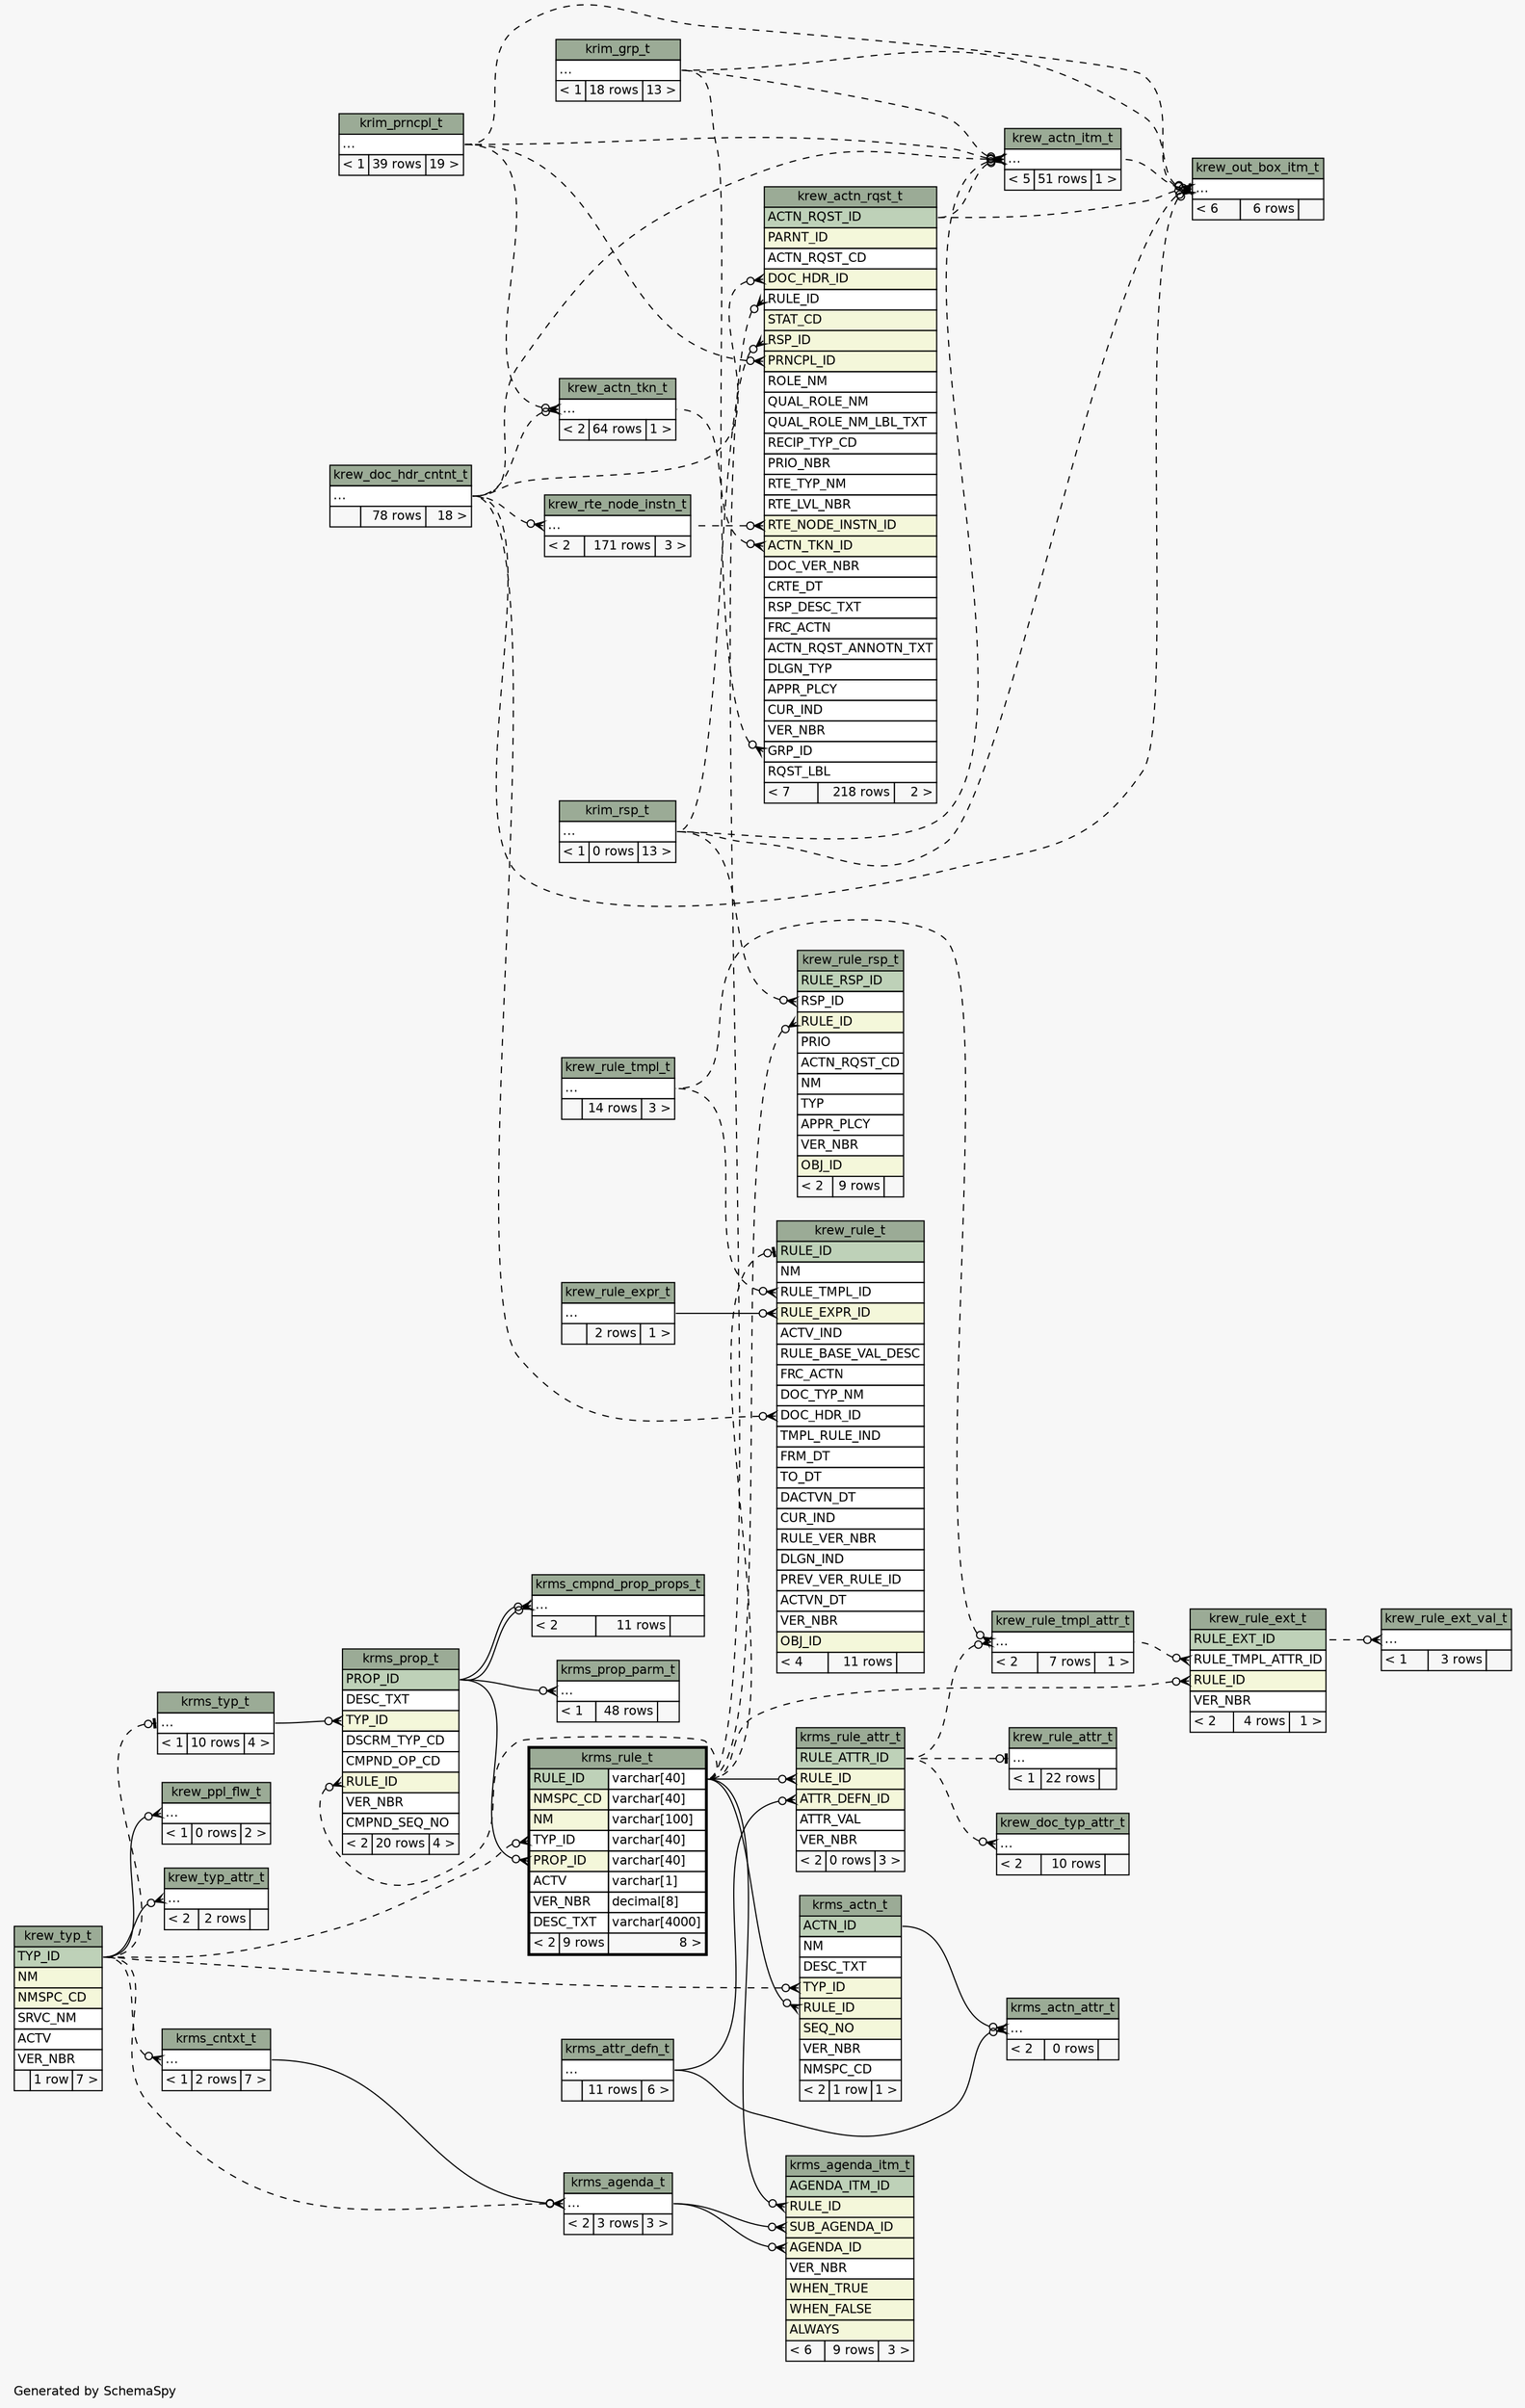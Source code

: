 // dot 2.28.0 on Mac OS X 10.7.2
// SchemaSpy rev 590
digraph "impliedTwoDegreesRelationshipsDiagram" {
  graph [
    rankdir="RL"
    bgcolor="#f7f7f7"
    label="\nGenerated by SchemaSpy"
    labeljust="l"
    nodesep="0.18"
    ranksep="0.46"
    fontname="Helvetica"
    fontsize="11"
  ];
  node [
    fontname="Helvetica"
    fontsize="11"
    shape="plaintext"
  ];
  edge [
    arrowsize="0.8"
  ];
  "krew_actn_itm_t":"elipses":w -> "krew_actn_rqst_t":"ACTN_RQST_ID":e [arrowhead=none dir=back arrowtail=crowodot style=dashed];
  "krew_actn_itm_t":"elipses":w -> "krew_doc_hdr_cntnt_t":"elipses":e [arrowhead=none dir=back arrowtail=crowodot style=dashed];
  "krew_actn_itm_t":"elipses":w -> "krim_grp_t":"elipses":e [arrowhead=none dir=back arrowtail=crowodot style=dashed];
  "krew_actn_itm_t":"elipses":w -> "krim_prncpl_t":"elipses":e [arrowhead=none dir=back arrowtail=crowodot style=dashed];
  "krew_actn_itm_t":"elipses":w -> "krim_rsp_t":"elipses":e [arrowhead=none dir=back arrowtail=crowodot style=dashed];
  "krew_actn_rqst_t":"ACTN_TKN_ID":w -> "krew_actn_tkn_t":"elipses":e [arrowhead=none dir=back arrowtail=crowodot style=dashed];
  "krew_actn_rqst_t":"DOC_HDR_ID":w -> "krew_doc_hdr_cntnt_t":"elipses":e [arrowhead=none dir=back arrowtail=crowodot style=dashed];
  "krew_actn_rqst_t":"GRP_ID":w -> "krim_grp_t":"elipses":e [arrowhead=none dir=back arrowtail=crowodot style=dashed];
  "krew_actn_rqst_t":"PRNCPL_ID":w -> "krim_prncpl_t":"elipses":e [arrowhead=none dir=back arrowtail=crowodot style=dashed];
  "krew_actn_rqst_t":"RSP_ID":w -> "krim_rsp_t":"elipses":e [arrowhead=none dir=back arrowtail=crowodot style=dashed];
  "krew_actn_rqst_t":"RTE_NODE_INSTN_ID":w -> "krew_rte_node_instn_t":"elipses":e [arrowhead=none dir=back arrowtail=crowodot style=dashed];
  "krew_actn_rqst_t":"RULE_ID":w -> "krms_rule_t":"RULE_ID.type":e [arrowhead=none dir=back arrowtail=crowodot style=dashed];
  "krew_actn_tkn_t":"elipses":w -> "krew_doc_hdr_cntnt_t":"elipses":e [arrowhead=none dir=back arrowtail=crowodot style=dashed];
  "krew_actn_tkn_t":"elipses":w -> "krim_prncpl_t":"elipses":e [arrowhead=none dir=back arrowtail=crowodot style=dashed];
  "krew_doc_typ_attr_t":"elipses":w -> "krms_rule_attr_t":"RULE_ATTR_ID":e [arrowhead=none dir=back arrowtail=crowodot style=dashed];
  "krew_out_box_itm_t":"elipses":w -> "krew_actn_itm_t":"elipses":e [arrowhead=none dir=back arrowtail=teeodot style=dashed];
  "krew_out_box_itm_t":"elipses":w -> "krew_actn_rqst_t":"ACTN_RQST_ID":e [arrowhead=none dir=back arrowtail=crowodot style=dashed];
  "krew_out_box_itm_t":"elipses":w -> "krew_doc_hdr_cntnt_t":"elipses":e [arrowhead=none dir=back arrowtail=crowodot style=dashed];
  "krew_out_box_itm_t":"elipses":w -> "krim_grp_t":"elipses":e [arrowhead=none dir=back arrowtail=crowodot style=dashed];
  "krew_out_box_itm_t":"elipses":w -> "krim_prncpl_t":"elipses":e [arrowhead=none dir=back arrowtail=crowodot style=dashed];
  "krew_out_box_itm_t":"elipses":w -> "krim_rsp_t":"elipses":e [arrowhead=none dir=back arrowtail=crowodot style=dashed];
  "krew_ppl_flw_t":"elipses":w -> "krew_typ_t":"TYP_ID":e [arrowhead=none dir=back arrowtail=crowodot];
  "krew_rte_node_instn_t":"elipses":w -> "krew_doc_hdr_cntnt_t":"elipses":e [arrowhead=none dir=back arrowtail=crowodot style=dashed];
  "krew_rule_attr_t":"elipses":w -> "krms_rule_attr_t":"RULE_ATTR_ID":e [arrowhead=none dir=back arrowtail=teeodot style=dashed];
  "krew_rule_ext_t":"RULE_ID":w -> "krms_rule_t":"RULE_ID.type":e [arrowhead=none dir=back arrowtail=crowodot style=dashed];
  "krew_rule_ext_t":"RULE_TMPL_ATTR_ID":w -> "krew_rule_tmpl_attr_t":"elipses":e [arrowhead=none dir=back arrowtail=crowodot style=dashed];
  "krew_rule_ext_val_t":"elipses":w -> "krew_rule_ext_t":"RULE_EXT_ID":e [arrowhead=none dir=back arrowtail=crowodot style=dashed];
  "krew_rule_rsp_t":"RSP_ID":w -> "krim_rsp_t":"elipses":e [arrowhead=none dir=back arrowtail=crowodot style=dashed];
  "krew_rule_rsp_t":"RULE_ID":w -> "krms_rule_t":"RULE_ID.type":e [arrowhead=none dir=back arrowtail=crowodot style=dashed];
  "krew_rule_t":"DOC_HDR_ID":w -> "krew_doc_hdr_cntnt_t":"elipses":e [arrowhead=none dir=back arrowtail=crowodot style=dashed];
  "krew_rule_t":"RULE_EXPR_ID":w -> "krew_rule_expr_t":"elipses":e [arrowhead=none dir=back arrowtail=crowodot];
  "krew_rule_t":"RULE_ID":w -> "krms_rule_t":"RULE_ID.type":e [arrowhead=none dir=back arrowtail=teeodot style=dashed];
  "krew_rule_t":"RULE_TMPL_ID":w -> "krew_rule_tmpl_t":"elipses":e [arrowhead=none dir=back arrowtail=crowodot style=dashed];
  "krew_rule_tmpl_attr_t":"elipses":w -> "krms_rule_attr_t":"RULE_ATTR_ID":e [arrowhead=none dir=back arrowtail=crowodot style=dashed];
  "krew_rule_tmpl_attr_t":"elipses":w -> "krew_rule_tmpl_t":"elipses":e [arrowhead=none dir=back arrowtail=crowodot style=dashed];
  "krew_typ_attr_t":"elipses":w -> "krew_typ_t":"TYP_ID":e [arrowhead=none dir=back arrowtail=crowodot];
  "krms_actn_attr_t":"elipses":w -> "krms_actn_t":"ACTN_ID":e [arrowhead=none dir=back arrowtail=crowodot];
  "krms_actn_attr_t":"elipses":w -> "krms_attr_defn_t":"elipses":e [arrowhead=none dir=back arrowtail=crowodot];
  "krms_actn_t":"RULE_ID":w -> "krms_rule_t":"RULE_ID.type":e [arrowhead=none dir=back arrowtail=crowodot];
  "krms_actn_t":"TYP_ID":w -> "krew_typ_t":"TYP_ID":e [arrowhead=none dir=back arrowtail=crowodot style=dashed];
  "krms_agenda_itm_t":"AGENDA_ID":w -> "krms_agenda_t":"elipses":e [arrowhead=none dir=back arrowtail=crowodot];
  "krms_agenda_itm_t":"RULE_ID":w -> "krms_rule_t":"RULE_ID.type":e [arrowhead=none dir=back arrowtail=crowodot];
  "krms_agenda_itm_t":"SUB_AGENDA_ID":w -> "krms_agenda_t":"elipses":e [arrowhead=none dir=back arrowtail=crowodot];
  "krms_agenda_t":"elipses":w -> "krms_cntxt_t":"elipses":e [arrowhead=none dir=back arrowtail=crowodot];
  "krms_agenda_t":"elipses":w -> "krew_typ_t":"TYP_ID":e [arrowhead=none dir=back arrowtail=crowodot style=dashed];
  "krms_cmpnd_prop_props_t":"elipses":w -> "krms_prop_t":"PROP_ID":e [arrowhead=none dir=back arrowtail=crowodot];
  "krms_cmpnd_prop_props_t":"elipses":w -> "krms_prop_t":"PROP_ID":e [arrowhead=none dir=back arrowtail=crowodot];
  "krms_cntxt_t":"elipses":w -> "krew_typ_t":"TYP_ID":e [arrowhead=none dir=back arrowtail=crowodot style=dashed];
  "krms_prop_parm_t":"elipses":w -> "krms_prop_t":"PROP_ID":e [arrowhead=none dir=back arrowtail=crowodot];
  "krms_prop_t":"RULE_ID":w -> "krms_rule_t":"RULE_ID.type":e [arrowhead=none dir=back arrowtail=crowodot style=dashed];
  "krms_prop_t":"TYP_ID":w -> "krms_typ_t":"elipses":e [arrowhead=none dir=back arrowtail=crowodot];
  "krms_rule_attr_t":"ATTR_DEFN_ID":w -> "krms_attr_defn_t":"elipses":e [arrowhead=none dir=back arrowtail=crowodot];
  "krms_rule_attr_t":"RULE_ID":w -> "krms_rule_t":"RULE_ID.type":e [arrowhead=none dir=back arrowtail=crowodot];
  "krms_rule_t":"PROP_ID":w -> "krms_prop_t":"PROP_ID":e [arrowhead=none dir=back arrowtail=crowodot];
  "krms_rule_t":"TYP_ID":w -> "krew_typ_t":"TYP_ID":e [arrowhead=none dir=back arrowtail=crowodot style=dashed];
  "krms_typ_t":"elipses":w -> "krew_typ_t":"TYP_ID":e [arrowhead=none dir=back arrowtail=teeodot style=dashed];
  "krew_actn_itm_t" [
    label=<
    <TABLE BORDER="0" CELLBORDER="1" CELLSPACING="0" BGCOLOR="#ffffff">
      <TR><TD COLSPAN="3" BGCOLOR="#9bab96" ALIGN="CENTER">krew_actn_itm_t</TD></TR>
      <TR><TD PORT="elipses" COLSPAN="3" ALIGN="LEFT">...</TD></TR>
      <TR><TD ALIGN="LEFT" BGCOLOR="#f7f7f7">&lt; 5</TD><TD ALIGN="RIGHT" BGCOLOR="#f7f7f7">51 rows</TD><TD ALIGN="RIGHT" BGCOLOR="#f7f7f7">1 &gt;</TD></TR>
    </TABLE>>
    URL="krew_actn_itm_t.html"
    tooltip="krew_actn_itm_t"
  ];
  "krew_actn_rqst_t" [
    label=<
    <TABLE BORDER="0" CELLBORDER="1" CELLSPACING="0" BGCOLOR="#ffffff">
      <TR><TD COLSPAN="3" BGCOLOR="#9bab96" ALIGN="CENTER">krew_actn_rqst_t</TD></TR>
      <TR><TD PORT="ACTN_RQST_ID" COLSPAN="3" BGCOLOR="#bed1b8" ALIGN="LEFT">ACTN_RQST_ID</TD></TR>
      <TR><TD PORT="PARNT_ID" COLSPAN="3" BGCOLOR="#f4f7da" ALIGN="LEFT">PARNT_ID</TD></TR>
      <TR><TD PORT="ACTN_RQST_CD" COLSPAN="3" ALIGN="LEFT">ACTN_RQST_CD</TD></TR>
      <TR><TD PORT="DOC_HDR_ID" COLSPAN="3" BGCOLOR="#f4f7da" ALIGN="LEFT">DOC_HDR_ID</TD></TR>
      <TR><TD PORT="RULE_ID" COLSPAN="3" ALIGN="LEFT">RULE_ID</TD></TR>
      <TR><TD PORT="STAT_CD" COLSPAN="3" BGCOLOR="#f4f7da" ALIGN="LEFT">STAT_CD</TD></TR>
      <TR><TD PORT="RSP_ID" COLSPAN="3" BGCOLOR="#f4f7da" ALIGN="LEFT">RSP_ID</TD></TR>
      <TR><TD PORT="PRNCPL_ID" COLSPAN="3" BGCOLOR="#f4f7da" ALIGN="LEFT">PRNCPL_ID</TD></TR>
      <TR><TD PORT="ROLE_NM" COLSPAN="3" ALIGN="LEFT">ROLE_NM</TD></TR>
      <TR><TD PORT="QUAL_ROLE_NM" COLSPAN="3" ALIGN="LEFT">QUAL_ROLE_NM</TD></TR>
      <TR><TD PORT="QUAL_ROLE_NM_LBL_TXT" COLSPAN="3" ALIGN="LEFT">QUAL_ROLE_NM_LBL_TXT</TD></TR>
      <TR><TD PORT="RECIP_TYP_CD" COLSPAN="3" ALIGN="LEFT">RECIP_TYP_CD</TD></TR>
      <TR><TD PORT="PRIO_NBR" COLSPAN="3" ALIGN="LEFT">PRIO_NBR</TD></TR>
      <TR><TD PORT="RTE_TYP_NM" COLSPAN="3" ALIGN="LEFT">RTE_TYP_NM</TD></TR>
      <TR><TD PORT="RTE_LVL_NBR" COLSPAN="3" ALIGN="LEFT">RTE_LVL_NBR</TD></TR>
      <TR><TD PORT="RTE_NODE_INSTN_ID" COLSPAN="3" BGCOLOR="#f4f7da" ALIGN="LEFT">RTE_NODE_INSTN_ID</TD></TR>
      <TR><TD PORT="ACTN_TKN_ID" COLSPAN="3" BGCOLOR="#f4f7da" ALIGN="LEFT">ACTN_TKN_ID</TD></TR>
      <TR><TD PORT="DOC_VER_NBR" COLSPAN="3" ALIGN="LEFT">DOC_VER_NBR</TD></TR>
      <TR><TD PORT="CRTE_DT" COLSPAN="3" ALIGN="LEFT">CRTE_DT</TD></TR>
      <TR><TD PORT="RSP_DESC_TXT" COLSPAN="3" ALIGN="LEFT">RSP_DESC_TXT</TD></TR>
      <TR><TD PORT="FRC_ACTN" COLSPAN="3" ALIGN="LEFT">FRC_ACTN</TD></TR>
      <TR><TD PORT="ACTN_RQST_ANNOTN_TXT" COLSPAN="3" ALIGN="LEFT">ACTN_RQST_ANNOTN_TXT</TD></TR>
      <TR><TD PORT="DLGN_TYP" COLSPAN="3" ALIGN="LEFT">DLGN_TYP</TD></TR>
      <TR><TD PORT="APPR_PLCY" COLSPAN="3" ALIGN="LEFT">APPR_PLCY</TD></TR>
      <TR><TD PORT="CUR_IND" COLSPAN="3" ALIGN="LEFT">CUR_IND</TD></TR>
      <TR><TD PORT="VER_NBR" COLSPAN="3" ALIGN="LEFT">VER_NBR</TD></TR>
      <TR><TD PORT="GRP_ID" COLSPAN="3" ALIGN="LEFT">GRP_ID</TD></TR>
      <TR><TD PORT="RQST_LBL" COLSPAN="3" ALIGN="LEFT">RQST_LBL</TD></TR>
      <TR><TD ALIGN="LEFT" BGCOLOR="#f7f7f7">&lt; 7</TD><TD ALIGN="RIGHT" BGCOLOR="#f7f7f7">218 rows</TD><TD ALIGN="RIGHT" BGCOLOR="#f7f7f7">2 &gt;</TD></TR>
    </TABLE>>
    URL="krew_actn_rqst_t.html"
    tooltip="krew_actn_rqst_t"
  ];
  "krew_actn_tkn_t" [
    label=<
    <TABLE BORDER="0" CELLBORDER="1" CELLSPACING="0" BGCOLOR="#ffffff">
      <TR><TD COLSPAN="3" BGCOLOR="#9bab96" ALIGN="CENTER">krew_actn_tkn_t</TD></TR>
      <TR><TD PORT="elipses" COLSPAN="3" ALIGN="LEFT">...</TD></TR>
      <TR><TD ALIGN="LEFT" BGCOLOR="#f7f7f7">&lt; 2</TD><TD ALIGN="RIGHT" BGCOLOR="#f7f7f7">64 rows</TD><TD ALIGN="RIGHT" BGCOLOR="#f7f7f7">1 &gt;</TD></TR>
    </TABLE>>
    URL="krew_actn_tkn_t.html"
    tooltip="krew_actn_tkn_t"
  ];
  "krew_doc_hdr_cntnt_t" [
    label=<
    <TABLE BORDER="0" CELLBORDER="1" CELLSPACING="0" BGCOLOR="#ffffff">
      <TR><TD COLSPAN="3" BGCOLOR="#9bab96" ALIGN="CENTER">krew_doc_hdr_cntnt_t</TD></TR>
      <TR><TD PORT="elipses" COLSPAN="3" ALIGN="LEFT">...</TD></TR>
      <TR><TD ALIGN="LEFT" BGCOLOR="#f7f7f7">  </TD><TD ALIGN="RIGHT" BGCOLOR="#f7f7f7">78 rows</TD><TD ALIGN="RIGHT" BGCOLOR="#f7f7f7">18 &gt;</TD></TR>
    </TABLE>>
    URL="krew_doc_hdr_cntnt_t.html"
    tooltip="krew_doc_hdr_cntnt_t"
  ];
  "krew_doc_typ_attr_t" [
    label=<
    <TABLE BORDER="0" CELLBORDER="1" CELLSPACING="0" BGCOLOR="#ffffff">
      <TR><TD COLSPAN="3" BGCOLOR="#9bab96" ALIGN="CENTER">krew_doc_typ_attr_t</TD></TR>
      <TR><TD PORT="elipses" COLSPAN="3" ALIGN="LEFT">...</TD></TR>
      <TR><TD ALIGN="LEFT" BGCOLOR="#f7f7f7">&lt; 2</TD><TD ALIGN="RIGHT" BGCOLOR="#f7f7f7">10 rows</TD><TD ALIGN="RIGHT" BGCOLOR="#f7f7f7">  </TD></TR>
    </TABLE>>
    URL="krew_doc_typ_attr_t.html"
    tooltip="krew_doc_typ_attr_t"
  ];
  "krew_out_box_itm_t" [
    label=<
    <TABLE BORDER="0" CELLBORDER="1" CELLSPACING="0" BGCOLOR="#ffffff">
      <TR><TD COLSPAN="3" BGCOLOR="#9bab96" ALIGN="CENTER">krew_out_box_itm_t</TD></TR>
      <TR><TD PORT="elipses" COLSPAN="3" ALIGN="LEFT">...</TD></TR>
      <TR><TD ALIGN="LEFT" BGCOLOR="#f7f7f7">&lt; 6</TD><TD ALIGN="RIGHT" BGCOLOR="#f7f7f7">6 rows</TD><TD ALIGN="RIGHT" BGCOLOR="#f7f7f7">  </TD></TR>
    </TABLE>>
    URL="krew_out_box_itm_t.html"
    tooltip="krew_out_box_itm_t"
  ];
  "krew_ppl_flw_t" [
    label=<
    <TABLE BORDER="0" CELLBORDER="1" CELLSPACING="0" BGCOLOR="#ffffff">
      <TR><TD COLSPAN="3" BGCOLOR="#9bab96" ALIGN="CENTER">krew_ppl_flw_t</TD></TR>
      <TR><TD PORT="elipses" COLSPAN="3" ALIGN="LEFT">...</TD></TR>
      <TR><TD ALIGN="LEFT" BGCOLOR="#f7f7f7">&lt; 1</TD><TD ALIGN="RIGHT" BGCOLOR="#f7f7f7">0 rows</TD><TD ALIGN="RIGHT" BGCOLOR="#f7f7f7">2 &gt;</TD></TR>
    </TABLE>>
    URL="krew_ppl_flw_t.html"
    tooltip="krew_ppl_flw_t"
  ];
  "krew_rte_node_instn_t" [
    label=<
    <TABLE BORDER="0" CELLBORDER="1" CELLSPACING="0" BGCOLOR="#ffffff">
      <TR><TD COLSPAN="3" BGCOLOR="#9bab96" ALIGN="CENTER">krew_rte_node_instn_t</TD></TR>
      <TR><TD PORT="elipses" COLSPAN="3" ALIGN="LEFT">...</TD></TR>
      <TR><TD ALIGN="LEFT" BGCOLOR="#f7f7f7">&lt; 2</TD><TD ALIGN="RIGHT" BGCOLOR="#f7f7f7">171 rows</TD><TD ALIGN="RIGHT" BGCOLOR="#f7f7f7">3 &gt;</TD></TR>
    </TABLE>>
    URL="krew_rte_node_instn_t.html"
    tooltip="krew_rte_node_instn_t"
  ];
  "krew_rule_attr_t" [
    label=<
    <TABLE BORDER="0" CELLBORDER="1" CELLSPACING="0" BGCOLOR="#ffffff">
      <TR><TD COLSPAN="3" BGCOLOR="#9bab96" ALIGN="CENTER">krew_rule_attr_t</TD></TR>
      <TR><TD PORT="elipses" COLSPAN="3" ALIGN="LEFT">...</TD></TR>
      <TR><TD ALIGN="LEFT" BGCOLOR="#f7f7f7">&lt; 1</TD><TD ALIGN="RIGHT" BGCOLOR="#f7f7f7">22 rows</TD><TD ALIGN="RIGHT" BGCOLOR="#f7f7f7">  </TD></TR>
    </TABLE>>
    URL="krew_rule_attr_t.html"
    tooltip="krew_rule_attr_t"
  ];
  "krew_rule_expr_t" [
    label=<
    <TABLE BORDER="0" CELLBORDER="1" CELLSPACING="0" BGCOLOR="#ffffff">
      <TR><TD COLSPAN="3" BGCOLOR="#9bab96" ALIGN="CENTER">krew_rule_expr_t</TD></TR>
      <TR><TD PORT="elipses" COLSPAN="3" ALIGN="LEFT">...</TD></TR>
      <TR><TD ALIGN="LEFT" BGCOLOR="#f7f7f7">  </TD><TD ALIGN="RIGHT" BGCOLOR="#f7f7f7">2 rows</TD><TD ALIGN="RIGHT" BGCOLOR="#f7f7f7">1 &gt;</TD></TR>
    </TABLE>>
    URL="krew_rule_expr_t.html"
    tooltip="krew_rule_expr_t"
  ];
  "krew_rule_ext_t" [
    label=<
    <TABLE BORDER="0" CELLBORDER="1" CELLSPACING="0" BGCOLOR="#ffffff">
      <TR><TD COLSPAN="3" BGCOLOR="#9bab96" ALIGN="CENTER">krew_rule_ext_t</TD></TR>
      <TR><TD PORT="RULE_EXT_ID" COLSPAN="3" BGCOLOR="#bed1b8" ALIGN="LEFT">RULE_EXT_ID</TD></TR>
      <TR><TD PORT="RULE_TMPL_ATTR_ID" COLSPAN="3" ALIGN="LEFT">RULE_TMPL_ATTR_ID</TD></TR>
      <TR><TD PORT="RULE_ID" COLSPAN="3" BGCOLOR="#f4f7da" ALIGN="LEFT">RULE_ID</TD></TR>
      <TR><TD PORT="VER_NBR" COLSPAN="3" ALIGN="LEFT">VER_NBR</TD></TR>
      <TR><TD ALIGN="LEFT" BGCOLOR="#f7f7f7">&lt; 2</TD><TD ALIGN="RIGHT" BGCOLOR="#f7f7f7">4 rows</TD><TD ALIGN="RIGHT" BGCOLOR="#f7f7f7">1 &gt;</TD></TR>
    </TABLE>>
    URL="krew_rule_ext_t.html"
    tooltip="krew_rule_ext_t"
  ];
  "krew_rule_ext_val_t" [
    label=<
    <TABLE BORDER="0" CELLBORDER="1" CELLSPACING="0" BGCOLOR="#ffffff">
      <TR><TD COLSPAN="3" BGCOLOR="#9bab96" ALIGN="CENTER">krew_rule_ext_val_t</TD></TR>
      <TR><TD PORT="elipses" COLSPAN="3" ALIGN="LEFT">...</TD></TR>
      <TR><TD ALIGN="LEFT" BGCOLOR="#f7f7f7">&lt; 1</TD><TD ALIGN="RIGHT" BGCOLOR="#f7f7f7">3 rows</TD><TD ALIGN="RIGHT" BGCOLOR="#f7f7f7">  </TD></TR>
    </TABLE>>
    URL="krew_rule_ext_val_t.html"
    tooltip="krew_rule_ext_val_t"
  ];
  "krew_rule_rsp_t" [
    label=<
    <TABLE BORDER="0" CELLBORDER="1" CELLSPACING="0" BGCOLOR="#ffffff">
      <TR><TD COLSPAN="3" BGCOLOR="#9bab96" ALIGN="CENTER">krew_rule_rsp_t</TD></TR>
      <TR><TD PORT="RULE_RSP_ID" COLSPAN="3" BGCOLOR="#bed1b8" ALIGN="LEFT">RULE_RSP_ID</TD></TR>
      <TR><TD PORT="RSP_ID" COLSPAN="3" ALIGN="LEFT">RSP_ID</TD></TR>
      <TR><TD PORT="RULE_ID" COLSPAN="3" BGCOLOR="#f4f7da" ALIGN="LEFT">RULE_ID</TD></TR>
      <TR><TD PORT="PRIO" COLSPAN="3" ALIGN="LEFT">PRIO</TD></TR>
      <TR><TD PORT="ACTN_RQST_CD" COLSPAN="3" ALIGN="LEFT">ACTN_RQST_CD</TD></TR>
      <TR><TD PORT="NM" COLSPAN="3" ALIGN="LEFT">NM</TD></TR>
      <TR><TD PORT="TYP" COLSPAN="3" ALIGN="LEFT">TYP</TD></TR>
      <TR><TD PORT="APPR_PLCY" COLSPAN="3" ALIGN="LEFT">APPR_PLCY</TD></TR>
      <TR><TD PORT="VER_NBR" COLSPAN="3" ALIGN="LEFT">VER_NBR</TD></TR>
      <TR><TD PORT="OBJ_ID" COLSPAN="3" BGCOLOR="#f4f7da" ALIGN="LEFT">OBJ_ID</TD></TR>
      <TR><TD ALIGN="LEFT" BGCOLOR="#f7f7f7">&lt; 2</TD><TD ALIGN="RIGHT" BGCOLOR="#f7f7f7">9 rows</TD><TD ALIGN="RIGHT" BGCOLOR="#f7f7f7">  </TD></TR>
    </TABLE>>
    URL="krew_rule_rsp_t.html"
    tooltip="krew_rule_rsp_t"
  ];
  "krew_rule_t" [
    label=<
    <TABLE BORDER="0" CELLBORDER="1" CELLSPACING="0" BGCOLOR="#ffffff">
      <TR><TD COLSPAN="3" BGCOLOR="#9bab96" ALIGN="CENTER">krew_rule_t</TD></TR>
      <TR><TD PORT="RULE_ID" COLSPAN="3" BGCOLOR="#bed1b8" ALIGN="LEFT">RULE_ID</TD></TR>
      <TR><TD PORT="NM" COLSPAN="3" ALIGN="LEFT">NM</TD></TR>
      <TR><TD PORT="RULE_TMPL_ID" COLSPAN="3" ALIGN="LEFT">RULE_TMPL_ID</TD></TR>
      <TR><TD PORT="RULE_EXPR_ID" COLSPAN="3" BGCOLOR="#f4f7da" ALIGN="LEFT">RULE_EXPR_ID</TD></TR>
      <TR><TD PORT="ACTV_IND" COLSPAN="3" ALIGN="LEFT">ACTV_IND</TD></TR>
      <TR><TD PORT="RULE_BASE_VAL_DESC" COLSPAN="3" ALIGN="LEFT">RULE_BASE_VAL_DESC</TD></TR>
      <TR><TD PORT="FRC_ACTN" COLSPAN="3" ALIGN="LEFT">FRC_ACTN</TD></TR>
      <TR><TD PORT="DOC_TYP_NM" COLSPAN="3" ALIGN="LEFT">DOC_TYP_NM</TD></TR>
      <TR><TD PORT="DOC_HDR_ID" COLSPAN="3" ALIGN="LEFT">DOC_HDR_ID</TD></TR>
      <TR><TD PORT="TMPL_RULE_IND" COLSPAN="3" ALIGN="LEFT">TMPL_RULE_IND</TD></TR>
      <TR><TD PORT="FRM_DT" COLSPAN="3" ALIGN="LEFT">FRM_DT</TD></TR>
      <TR><TD PORT="TO_DT" COLSPAN="3" ALIGN="LEFT">TO_DT</TD></TR>
      <TR><TD PORT="DACTVN_DT" COLSPAN="3" ALIGN="LEFT">DACTVN_DT</TD></TR>
      <TR><TD PORT="CUR_IND" COLSPAN="3" ALIGN="LEFT">CUR_IND</TD></TR>
      <TR><TD PORT="RULE_VER_NBR" COLSPAN="3" ALIGN="LEFT">RULE_VER_NBR</TD></TR>
      <TR><TD PORT="DLGN_IND" COLSPAN="3" ALIGN="LEFT">DLGN_IND</TD></TR>
      <TR><TD PORT="PREV_VER_RULE_ID" COLSPAN="3" ALIGN="LEFT">PREV_VER_RULE_ID</TD></TR>
      <TR><TD PORT="ACTVN_DT" COLSPAN="3" ALIGN="LEFT">ACTVN_DT</TD></TR>
      <TR><TD PORT="VER_NBR" COLSPAN="3" ALIGN="LEFT">VER_NBR</TD></TR>
      <TR><TD PORT="OBJ_ID" COLSPAN="3" BGCOLOR="#f4f7da" ALIGN="LEFT">OBJ_ID</TD></TR>
      <TR><TD ALIGN="LEFT" BGCOLOR="#f7f7f7">&lt; 4</TD><TD ALIGN="RIGHT" BGCOLOR="#f7f7f7">11 rows</TD><TD ALIGN="RIGHT" BGCOLOR="#f7f7f7">  </TD></TR>
    </TABLE>>
    URL="krew_rule_t.html"
    tooltip="krew_rule_t"
  ];
  "krew_rule_tmpl_attr_t" [
    label=<
    <TABLE BORDER="0" CELLBORDER="1" CELLSPACING="0" BGCOLOR="#ffffff">
      <TR><TD COLSPAN="3" BGCOLOR="#9bab96" ALIGN="CENTER">krew_rule_tmpl_attr_t</TD></TR>
      <TR><TD PORT="elipses" COLSPAN="3" ALIGN="LEFT">...</TD></TR>
      <TR><TD ALIGN="LEFT" BGCOLOR="#f7f7f7">&lt; 2</TD><TD ALIGN="RIGHT" BGCOLOR="#f7f7f7">7 rows</TD><TD ALIGN="RIGHT" BGCOLOR="#f7f7f7">1 &gt;</TD></TR>
    </TABLE>>
    URL="krew_rule_tmpl_attr_t.html"
    tooltip="krew_rule_tmpl_attr_t"
  ];
  "krew_rule_tmpl_t" [
    label=<
    <TABLE BORDER="0" CELLBORDER="1" CELLSPACING="0" BGCOLOR="#ffffff">
      <TR><TD COLSPAN="3" BGCOLOR="#9bab96" ALIGN="CENTER">krew_rule_tmpl_t</TD></TR>
      <TR><TD PORT="elipses" COLSPAN="3" ALIGN="LEFT">...</TD></TR>
      <TR><TD ALIGN="LEFT" BGCOLOR="#f7f7f7">  </TD><TD ALIGN="RIGHT" BGCOLOR="#f7f7f7">14 rows</TD><TD ALIGN="RIGHT" BGCOLOR="#f7f7f7">3 &gt;</TD></TR>
    </TABLE>>
    URL="krew_rule_tmpl_t.html"
    tooltip="krew_rule_tmpl_t"
  ];
  "krew_typ_attr_t" [
    label=<
    <TABLE BORDER="0" CELLBORDER="1" CELLSPACING="0" BGCOLOR="#ffffff">
      <TR><TD COLSPAN="3" BGCOLOR="#9bab96" ALIGN="CENTER">krew_typ_attr_t</TD></TR>
      <TR><TD PORT="elipses" COLSPAN="3" ALIGN="LEFT">...</TD></TR>
      <TR><TD ALIGN="LEFT" BGCOLOR="#f7f7f7">&lt; 2</TD><TD ALIGN="RIGHT" BGCOLOR="#f7f7f7">2 rows</TD><TD ALIGN="RIGHT" BGCOLOR="#f7f7f7">  </TD></TR>
    </TABLE>>
    URL="krew_typ_attr_t.html"
    tooltip="krew_typ_attr_t"
  ];
  "krew_typ_t" [
    label=<
    <TABLE BORDER="0" CELLBORDER="1" CELLSPACING="0" BGCOLOR="#ffffff">
      <TR><TD COLSPAN="3" BGCOLOR="#9bab96" ALIGN="CENTER">krew_typ_t</TD></TR>
      <TR><TD PORT="TYP_ID" COLSPAN="3" BGCOLOR="#bed1b8" ALIGN="LEFT">TYP_ID</TD></TR>
      <TR><TD PORT="NM" COLSPAN="3" BGCOLOR="#f4f7da" ALIGN="LEFT">NM</TD></TR>
      <TR><TD PORT="NMSPC_CD" COLSPAN="3" BGCOLOR="#f4f7da" ALIGN="LEFT">NMSPC_CD</TD></TR>
      <TR><TD PORT="SRVC_NM" COLSPAN="3" ALIGN="LEFT">SRVC_NM</TD></TR>
      <TR><TD PORT="ACTV" COLSPAN="3" ALIGN="LEFT">ACTV</TD></TR>
      <TR><TD PORT="VER_NBR" COLSPAN="3" ALIGN="LEFT">VER_NBR</TD></TR>
      <TR><TD ALIGN="LEFT" BGCOLOR="#f7f7f7">  </TD><TD ALIGN="RIGHT" BGCOLOR="#f7f7f7">1 row</TD><TD ALIGN="RIGHT" BGCOLOR="#f7f7f7">7 &gt;</TD></TR>
    </TABLE>>
    URL="krew_typ_t.html"
    tooltip="krew_typ_t"
  ];
  "krim_grp_t" [
    label=<
    <TABLE BORDER="0" CELLBORDER="1" CELLSPACING="0" BGCOLOR="#ffffff">
      <TR><TD COLSPAN="3" BGCOLOR="#9bab96" ALIGN="CENTER">krim_grp_t</TD></TR>
      <TR><TD PORT="elipses" COLSPAN="3" ALIGN="LEFT">...</TD></TR>
      <TR><TD ALIGN="LEFT" BGCOLOR="#f7f7f7">&lt; 1</TD><TD ALIGN="RIGHT" BGCOLOR="#f7f7f7">18 rows</TD><TD ALIGN="RIGHT" BGCOLOR="#f7f7f7">13 &gt;</TD></TR>
    </TABLE>>
    URL="krim_grp_t.html"
    tooltip="krim_grp_t"
  ];
  "krim_prncpl_t" [
    label=<
    <TABLE BORDER="0" CELLBORDER="1" CELLSPACING="0" BGCOLOR="#ffffff">
      <TR><TD COLSPAN="3" BGCOLOR="#9bab96" ALIGN="CENTER">krim_prncpl_t</TD></TR>
      <TR><TD PORT="elipses" COLSPAN="3" ALIGN="LEFT">...</TD></TR>
      <TR><TD ALIGN="LEFT" BGCOLOR="#f7f7f7">&lt; 1</TD><TD ALIGN="RIGHT" BGCOLOR="#f7f7f7">39 rows</TD><TD ALIGN="RIGHT" BGCOLOR="#f7f7f7">19 &gt;</TD></TR>
    </TABLE>>
    URL="krim_prncpl_t.html"
    tooltip="krim_prncpl_t"
  ];
  "krim_rsp_t" [
    label=<
    <TABLE BORDER="0" CELLBORDER="1" CELLSPACING="0" BGCOLOR="#ffffff">
      <TR><TD COLSPAN="3" BGCOLOR="#9bab96" ALIGN="CENTER">krim_rsp_t</TD></TR>
      <TR><TD PORT="elipses" COLSPAN="3" ALIGN="LEFT">...</TD></TR>
      <TR><TD ALIGN="LEFT" BGCOLOR="#f7f7f7">&lt; 1</TD><TD ALIGN="RIGHT" BGCOLOR="#f7f7f7">0 rows</TD><TD ALIGN="RIGHT" BGCOLOR="#f7f7f7">13 &gt;</TD></TR>
    </TABLE>>
    URL="krim_rsp_t.html"
    tooltip="krim_rsp_t"
  ];
  "krms_actn_attr_t" [
    label=<
    <TABLE BORDER="0" CELLBORDER="1" CELLSPACING="0" BGCOLOR="#ffffff">
      <TR><TD COLSPAN="3" BGCOLOR="#9bab96" ALIGN="CENTER">krms_actn_attr_t</TD></TR>
      <TR><TD PORT="elipses" COLSPAN="3" ALIGN="LEFT">...</TD></TR>
      <TR><TD ALIGN="LEFT" BGCOLOR="#f7f7f7">&lt; 2</TD><TD ALIGN="RIGHT" BGCOLOR="#f7f7f7">0 rows</TD><TD ALIGN="RIGHT" BGCOLOR="#f7f7f7">  </TD></TR>
    </TABLE>>
    URL="krms_actn_attr_t.html"
    tooltip="krms_actn_attr_t"
  ];
  "krms_actn_t" [
    label=<
    <TABLE BORDER="0" CELLBORDER="1" CELLSPACING="0" BGCOLOR="#ffffff">
      <TR><TD COLSPAN="3" BGCOLOR="#9bab96" ALIGN="CENTER">krms_actn_t</TD></TR>
      <TR><TD PORT="ACTN_ID" COLSPAN="3" BGCOLOR="#bed1b8" ALIGN="LEFT">ACTN_ID</TD></TR>
      <TR><TD PORT="NM" COLSPAN="3" ALIGN="LEFT">NM</TD></TR>
      <TR><TD PORT="DESC_TXT" COLSPAN="3" ALIGN="LEFT">DESC_TXT</TD></TR>
      <TR><TD PORT="TYP_ID" COLSPAN="3" BGCOLOR="#f4f7da" ALIGN="LEFT">TYP_ID</TD></TR>
      <TR><TD PORT="RULE_ID" COLSPAN="3" BGCOLOR="#f4f7da" ALIGN="LEFT">RULE_ID</TD></TR>
      <TR><TD PORT="SEQ_NO" COLSPAN="3" BGCOLOR="#f4f7da" ALIGN="LEFT">SEQ_NO</TD></TR>
      <TR><TD PORT="VER_NBR" COLSPAN="3" ALIGN="LEFT">VER_NBR</TD></TR>
      <TR><TD PORT="NMSPC_CD" COLSPAN="3" ALIGN="LEFT">NMSPC_CD</TD></TR>
      <TR><TD ALIGN="LEFT" BGCOLOR="#f7f7f7">&lt; 2</TD><TD ALIGN="RIGHT" BGCOLOR="#f7f7f7">1 row</TD><TD ALIGN="RIGHT" BGCOLOR="#f7f7f7">1 &gt;</TD></TR>
    </TABLE>>
    URL="krms_actn_t.html"
    tooltip="krms_actn_t"
  ];
  "krms_agenda_itm_t" [
    label=<
    <TABLE BORDER="0" CELLBORDER="1" CELLSPACING="0" BGCOLOR="#ffffff">
      <TR><TD COLSPAN="3" BGCOLOR="#9bab96" ALIGN="CENTER">krms_agenda_itm_t</TD></TR>
      <TR><TD PORT="AGENDA_ITM_ID" COLSPAN="3" BGCOLOR="#bed1b8" ALIGN="LEFT">AGENDA_ITM_ID</TD></TR>
      <TR><TD PORT="RULE_ID" COLSPAN="3" BGCOLOR="#f4f7da" ALIGN="LEFT">RULE_ID</TD></TR>
      <TR><TD PORT="SUB_AGENDA_ID" COLSPAN="3" BGCOLOR="#f4f7da" ALIGN="LEFT">SUB_AGENDA_ID</TD></TR>
      <TR><TD PORT="AGENDA_ID" COLSPAN="3" BGCOLOR="#f4f7da" ALIGN="LEFT">AGENDA_ID</TD></TR>
      <TR><TD PORT="VER_NBR" COLSPAN="3" ALIGN="LEFT">VER_NBR</TD></TR>
      <TR><TD PORT="WHEN_TRUE" COLSPAN="3" BGCOLOR="#f4f7da" ALIGN="LEFT">WHEN_TRUE</TD></TR>
      <TR><TD PORT="WHEN_FALSE" COLSPAN="3" BGCOLOR="#f4f7da" ALIGN="LEFT">WHEN_FALSE</TD></TR>
      <TR><TD PORT="ALWAYS" COLSPAN="3" BGCOLOR="#f4f7da" ALIGN="LEFT">ALWAYS</TD></TR>
      <TR><TD ALIGN="LEFT" BGCOLOR="#f7f7f7">&lt; 6</TD><TD ALIGN="RIGHT" BGCOLOR="#f7f7f7">9 rows</TD><TD ALIGN="RIGHT" BGCOLOR="#f7f7f7">3 &gt;</TD></TR>
    </TABLE>>
    URL="krms_agenda_itm_t.html"
    tooltip="krms_agenda_itm_t"
  ];
  "krms_agenda_t" [
    label=<
    <TABLE BORDER="0" CELLBORDER="1" CELLSPACING="0" BGCOLOR="#ffffff">
      <TR><TD COLSPAN="3" BGCOLOR="#9bab96" ALIGN="CENTER">krms_agenda_t</TD></TR>
      <TR><TD PORT="elipses" COLSPAN="3" ALIGN="LEFT">...</TD></TR>
      <TR><TD ALIGN="LEFT" BGCOLOR="#f7f7f7">&lt; 2</TD><TD ALIGN="RIGHT" BGCOLOR="#f7f7f7">3 rows</TD><TD ALIGN="RIGHT" BGCOLOR="#f7f7f7">3 &gt;</TD></TR>
    </TABLE>>
    URL="krms_agenda_t.html"
    tooltip="krms_agenda_t"
  ];
  "krms_attr_defn_t" [
    label=<
    <TABLE BORDER="0" CELLBORDER="1" CELLSPACING="0" BGCOLOR="#ffffff">
      <TR><TD COLSPAN="3" BGCOLOR="#9bab96" ALIGN="CENTER">krms_attr_defn_t</TD></TR>
      <TR><TD PORT="elipses" COLSPAN="3" ALIGN="LEFT">...</TD></TR>
      <TR><TD ALIGN="LEFT" BGCOLOR="#f7f7f7">  </TD><TD ALIGN="RIGHT" BGCOLOR="#f7f7f7">11 rows</TD><TD ALIGN="RIGHT" BGCOLOR="#f7f7f7">6 &gt;</TD></TR>
    </TABLE>>
    URL="krms_attr_defn_t.html"
    tooltip="krms_attr_defn_t"
  ];
  "krms_cmpnd_prop_props_t" [
    label=<
    <TABLE BORDER="0" CELLBORDER="1" CELLSPACING="0" BGCOLOR="#ffffff">
      <TR><TD COLSPAN="3" BGCOLOR="#9bab96" ALIGN="CENTER">krms_cmpnd_prop_props_t</TD></TR>
      <TR><TD PORT="elipses" COLSPAN="3" ALIGN="LEFT">...</TD></TR>
      <TR><TD ALIGN="LEFT" BGCOLOR="#f7f7f7">&lt; 2</TD><TD ALIGN="RIGHT" BGCOLOR="#f7f7f7">11 rows</TD><TD ALIGN="RIGHT" BGCOLOR="#f7f7f7">  </TD></TR>
    </TABLE>>
    URL="krms_cmpnd_prop_props_t.html"
    tooltip="krms_cmpnd_prop_props_t"
  ];
  "krms_cntxt_t" [
    label=<
    <TABLE BORDER="0" CELLBORDER="1" CELLSPACING="0" BGCOLOR="#ffffff">
      <TR><TD COLSPAN="3" BGCOLOR="#9bab96" ALIGN="CENTER">krms_cntxt_t</TD></TR>
      <TR><TD PORT="elipses" COLSPAN="3" ALIGN="LEFT">...</TD></TR>
      <TR><TD ALIGN="LEFT" BGCOLOR="#f7f7f7">&lt; 1</TD><TD ALIGN="RIGHT" BGCOLOR="#f7f7f7">2 rows</TD><TD ALIGN="RIGHT" BGCOLOR="#f7f7f7">7 &gt;</TD></TR>
    </TABLE>>
    URL="krms_cntxt_t.html"
    tooltip="krms_cntxt_t"
  ];
  "krms_prop_parm_t" [
    label=<
    <TABLE BORDER="0" CELLBORDER="1" CELLSPACING="0" BGCOLOR="#ffffff">
      <TR><TD COLSPAN="3" BGCOLOR="#9bab96" ALIGN="CENTER">krms_prop_parm_t</TD></TR>
      <TR><TD PORT="elipses" COLSPAN="3" ALIGN="LEFT">...</TD></TR>
      <TR><TD ALIGN="LEFT" BGCOLOR="#f7f7f7">&lt; 1</TD><TD ALIGN="RIGHT" BGCOLOR="#f7f7f7">48 rows</TD><TD ALIGN="RIGHT" BGCOLOR="#f7f7f7">  </TD></TR>
    </TABLE>>
    URL="krms_prop_parm_t.html"
    tooltip="krms_prop_parm_t"
  ];
  "krms_prop_t" [
    label=<
    <TABLE BORDER="0" CELLBORDER="1" CELLSPACING="0" BGCOLOR="#ffffff">
      <TR><TD COLSPAN="3" BGCOLOR="#9bab96" ALIGN="CENTER">krms_prop_t</TD></TR>
      <TR><TD PORT="PROP_ID" COLSPAN="3" BGCOLOR="#bed1b8" ALIGN="LEFT">PROP_ID</TD></TR>
      <TR><TD PORT="DESC_TXT" COLSPAN="3" ALIGN="LEFT">DESC_TXT</TD></TR>
      <TR><TD PORT="TYP_ID" COLSPAN="3" BGCOLOR="#f4f7da" ALIGN="LEFT">TYP_ID</TD></TR>
      <TR><TD PORT="DSCRM_TYP_CD" COLSPAN="3" ALIGN="LEFT">DSCRM_TYP_CD</TD></TR>
      <TR><TD PORT="CMPND_OP_CD" COLSPAN="3" ALIGN="LEFT">CMPND_OP_CD</TD></TR>
      <TR><TD PORT="RULE_ID" COLSPAN="3" BGCOLOR="#f4f7da" ALIGN="LEFT">RULE_ID</TD></TR>
      <TR><TD PORT="VER_NBR" COLSPAN="3" ALIGN="LEFT">VER_NBR</TD></TR>
      <TR><TD PORT="CMPND_SEQ_NO" COLSPAN="3" ALIGN="LEFT">CMPND_SEQ_NO</TD></TR>
      <TR><TD ALIGN="LEFT" BGCOLOR="#f7f7f7">&lt; 2</TD><TD ALIGN="RIGHT" BGCOLOR="#f7f7f7">20 rows</TD><TD ALIGN="RIGHT" BGCOLOR="#f7f7f7">4 &gt;</TD></TR>
    </TABLE>>
    URL="krms_prop_t.html"
    tooltip="krms_prop_t"
  ];
  "krms_rule_attr_t" [
    label=<
    <TABLE BORDER="0" CELLBORDER="1" CELLSPACING="0" BGCOLOR="#ffffff">
      <TR><TD COLSPAN="3" BGCOLOR="#9bab96" ALIGN="CENTER">krms_rule_attr_t</TD></TR>
      <TR><TD PORT="RULE_ATTR_ID" COLSPAN="3" BGCOLOR="#bed1b8" ALIGN="LEFT">RULE_ATTR_ID</TD></TR>
      <TR><TD PORT="RULE_ID" COLSPAN="3" BGCOLOR="#f4f7da" ALIGN="LEFT">RULE_ID</TD></TR>
      <TR><TD PORT="ATTR_DEFN_ID" COLSPAN="3" BGCOLOR="#f4f7da" ALIGN="LEFT">ATTR_DEFN_ID</TD></TR>
      <TR><TD PORT="ATTR_VAL" COLSPAN="3" ALIGN="LEFT">ATTR_VAL</TD></TR>
      <TR><TD PORT="VER_NBR" COLSPAN="3" ALIGN="LEFT">VER_NBR</TD></TR>
      <TR><TD ALIGN="LEFT" BGCOLOR="#f7f7f7">&lt; 2</TD><TD ALIGN="RIGHT" BGCOLOR="#f7f7f7">0 rows</TD><TD ALIGN="RIGHT" BGCOLOR="#f7f7f7">3 &gt;</TD></TR>
    </TABLE>>
    URL="krms_rule_attr_t.html"
    tooltip="krms_rule_attr_t"
  ];
  "krms_rule_t" [
    label=<
    <TABLE BORDER="2" CELLBORDER="1" CELLSPACING="0" BGCOLOR="#ffffff">
      <TR><TD COLSPAN="3" BGCOLOR="#9bab96" ALIGN="CENTER">krms_rule_t</TD></TR>
      <TR><TD PORT="RULE_ID" COLSPAN="2" BGCOLOR="#bed1b8" ALIGN="LEFT">RULE_ID</TD><TD PORT="RULE_ID.type" ALIGN="LEFT">varchar[40]</TD></TR>
      <TR><TD PORT="NMSPC_CD" COLSPAN="2" BGCOLOR="#f4f7da" ALIGN="LEFT">NMSPC_CD</TD><TD PORT="NMSPC_CD.type" ALIGN="LEFT">varchar[40]</TD></TR>
      <TR><TD PORT="NM" COLSPAN="2" BGCOLOR="#f4f7da" ALIGN="LEFT">NM</TD><TD PORT="NM.type" ALIGN="LEFT">varchar[100]</TD></TR>
      <TR><TD PORT="TYP_ID" COLSPAN="2" ALIGN="LEFT">TYP_ID</TD><TD PORT="TYP_ID.type" ALIGN="LEFT">varchar[40]</TD></TR>
      <TR><TD PORT="PROP_ID" COLSPAN="2" BGCOLOR="#f4f7da" ALIGN="LEFT">PROP_ID</TD><TD PORT="PROP_ID.type" ALIGN="LEFT">varchar[40]</TD></TR>
      <TR><TD PORT="ACTV" COLSPAN="2" ALIGN="LEFT">ACTV</TD><TD PORT="ACTV.type" ALIGN="LEFT">varchar[1]</TD></TR>
      <TR><TD PORT="VER_NBR" COLSPAN="2" ALIGN="LEFT">VER_NBR</TD><TD PORT="VER_NBR.type" ALIGN="LEFT">decimal[8]</TD></TR>
      <TR><TD PORT="DESC_TXT" COLSPAN="2" ALIGN="LEFT">DESC_TXT</TD><TD PORT="DESC_TXT.type" ALIGN="LEFT">varchar[4000]</TD></TR>
      <TR><TD ALIGN="LEFT" BGCOLOR="#f7f7f7">&lt; 2</TD><TD ALIGN="RIGHT" BGCOLOR="#f7f7f7">9 rows</TD><TD ALIGN="RIGHT" BGCOLOR="#f7f7f7">8 &gt;</TD></TR>
    </TABLE>>
    URL="krms_rule_t.html"
    tooltip="krms_rule_t"
  ];
  "krms_typ_t" [
    label=<
    <TABLE BORDER="0" CELLBORDER="1" CELLSPACING="0" BGCOLOR="#ffffff">
      <TR><TD COLSPAN="3" BGCOLOR="#9bab96" ALIGN="CENTER">krms_typ_t</TD></TR>
      <TR><TD PORT="elipses" COLSPAN="3" ALIGN="LEFT">...</TD></TR>
      <TR><TD ALIGN="LEFT" BGCOLOR="#f7f7f7">&lt; 1</TD><TD ALIGN="RIGHT" BGCOLOR="#f7f7f7">10 rows</TD><TD ALIGN="RIGHT" BGCOLOR="#f7f7f7">4 &gt;</TD></TR>
    </TABLE>>
    URL="krms_typ_t.html"
    tooltip="krms_typ_t"
  ];
}

